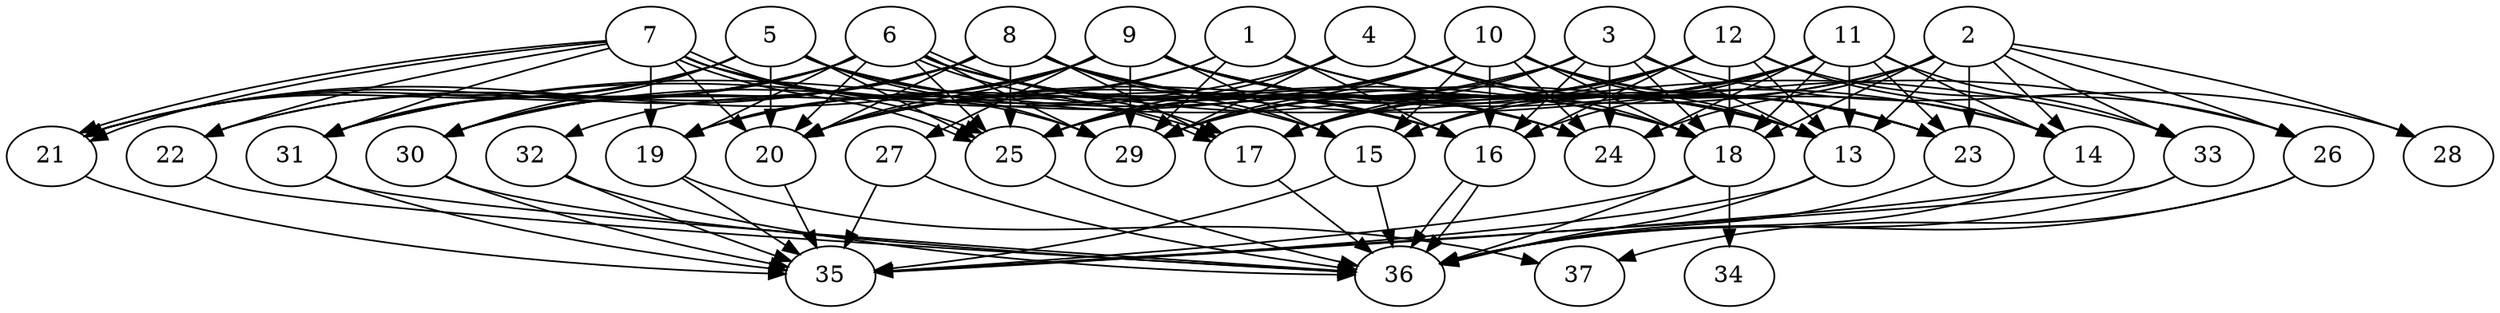 // DAG (tier=3-complex, mode=compute, n=37, ccr=0.467, fat=0.815, density=0.755, regular=0.381, jump=0.222, mindata=1048576, maxdata=16777216)
// DAG automatically generated by daggen at Sun Aug 24 16:33:34 2025
// /home/ermia/Project/Environments/daggen/bin/daggen --dot --ccr 0.467 --fat 0.815 --regular 0.381 --density 0.755 --jump 0.222 --mindata 1048576 --maxdata 16777216 -n 37 
digraph G {
  1 [size="3843227771220946432", alpha="0.15", expect_size="1921613885610473216"]
  1 -> 13 [size ="1632444088320000"]
  1 -> 16 [size ="1632444088320000"]
  1 -> 19 [size ="1632444088320000"]
  1 -> 20 [size ="1632444088320000"]
  1 -> 23 [size ="1632444088320000"]
  1 -> 29 [size ="1632444088320000"]
  2 [size="2069591217544364032000", alpha="0.11", expect_size="1034795608772182016000"]
  2 -> 13 [size ="1299211039539200"]
  2 -> 14 [size ="1299211039539200"]
  2 -> 17 [size ="1299211039539200"]
  2 -> 18 [size ="1299211039539200"]
  2 -> 23 [size ="1299211039539200"]
  2 -> 24 [size ="1299211039539200"]
  2 -> 25 [size ="1299211039539200"]
  2 -> 26 [size ="1299211039539200"]
  2 -> 28 [size ="1299211039539200"]
  2 -> 33 [size ="1299211039539200"]
  3 [size="2337302235907620864000", alpha="0.10", expect_size="1168651117953810432000"]
  3 -> 13 [size ="1408964021452800"]
  3 -> 16 [size ="1408964021452800"]
  3 -> 17 [size ="1408964021452800"]
  3 -> 18 [size ="1408964021452800"]
  3 -> 24 [size ="1408964021452800"]
  3 -> 28 [size ="1408964021452800"]
  3 -> 29 [size ="1408964021452800"]
  3 -> 31 [size ="1408964021452800"]
  4 [size="91353578025146768", alpha="0.10", expect_size="45676789012573384"]
  4 -> 13 [size ="1798418267635712"]
  4 -> 18 [size ="1798418267635712"]
  4 -> 23 [size ="1798418267635712"]
  4 -> 25 [size ="1798418267635712"]
  4 -> 29 [size ="1798418267635712"]
  4 -> 30 [size ="1798418267635712"]
  5 [size="3159646095999500288000", alpha="0.01", expect_size="1579823047999750144000"]
  5 -> 13 [size ="1722591425331200"]
  5 -> 15 [size ="1722591425331200"]
  5 -> 17 [size ="1722591425331200"]
  5 -> 20 [size ="1722591425331200"]
  5 -> 21 [size ="1722591425331200"]
  5 -> 25 [size ="1722591425331200"]
  5 -> 29 [size ="1722591425331200"]
  5 -> 30 [size ="1722591425331200"]
  5 -> 31 [size ="1722591425331200"]
  6 [size="3160623051593532", alpha="0.15", expect_size="1580311525796766"]
  6 -> 16 [size ="69675140513792"]
  6 -> 17 [size ="69675140513792"]
  6 -> 17 [size ="69675140513792"]
  6 -> 19 [size ="69675140513792"]
  6 -> 20 [size ="69675140513792"]
  6 -> 21 [size ="69675140513792"]
  6 -> 22 [size ="69675140513792"]
  6 -> 24 [size ="69675140513792"]
  6 -> 25 [size ="69675140513792"]
  6 -> 29 [size ="69675140513792"]
  6 -> 30 [size ="69675140513792"]
  6 -> 31 [size ="69675140513792"]
  6 -> 33 [size ="69675140513792"]
  7 [size="15924994903046234", alpha="0.18", expect_size="7962497451523117"]
  7 -> 16 [size ="481089428652032"]
  7 -> 18 [size ="481089428652032"]
  7 -> 19 [size ="481089428652032"]
  7 -> 20 [size ="481089428652032"]
  7 -> 21 [size ="481089428652032"]
  7 -> 21 [size ="481089428652032"]
  7 -> 22 [size ="481089428652032"]
  7 -> 25 [size ="481089428652032"]
  7 -> 25 [size ="481089428652032"]
  7 -> 29 [size ="481089428652032"]
  7 -> 31 [size ="481089428652032"]
  8 [size="1809425698390016000000", alpha="0.11", expect_size="904712849195008000000"]
  8 -> 15 [size ="1187910778880000"]
  8 -> 16 [size ="1187910778880000"]
  8 -> 17 [size ="1187910778880000"]
  8 -> 18 [size ="1187910778880000"]
  8 -> 20 [size ="1187910778880000"]
  8 -> 21 [size ="1187910778880000"]
  8 -> 22 [size ="1187910778880000"]
  8 -> 24 [size ="1187910778880000"]
  8 -> 25 [size ="1187910778880000"]
  8 -> 26 [size ="1187910778880000"]
  8 -> 30 [size ="1187910778880000"]
  8 -> 32 [size ="1187910778880000"]
  9 [size="17982402417219362", alpha="0.04", expect_size="8991201208609681"]
  9 -> 13 [size ="515742365646848"]
  9 -> 14 [size ="515742365646848"]
  9 -> 15 [size ="515742365646848"]
  9 -> 18 [size ="515742365646848"]
  9 -> 19 [size ="515742365646848"]
  9 -> 20 [size ="515742365646848"]
  9 -> 21 [size ="515742365646848"]
  9 -> 23 [size ="515742365646848"]
  9 -> 24 [size ="515742365646848"]
  9 -> 27 [size ="515742365646848"]
  9 -> 29 [size ="515742365646848"]
  9 -> 30 [size ="515742365646848"]
  10 [size="2866864041437276672", alpha="0.12", expect_size="1433432020718638336"]
  10 -> 13 [size ="1571241609658368"]
  10 -> 14 [size ="1571241609658368"]
  10 -> 15 [size ="1571241609658368"]
  10 -> 16 [size ="1571241609658368"]
  10 -> 18 [size ="1571241609658368"]
  10 -> 19 [size ="1571241609658368"]
  10 -> 23 [size ="1571241609658368"]
  10 -> 24 [size ="1571241609658368"]
  10 -> 25 [size ="1571241609658368"]
  10 -> 29 [size ="1571241609658368"]
  10 -> 31 [size ="1571241609658368"]
  11 [size="182321206924158720", alpha="0.00", expect_size="91160603462079360"]
  11 -> 13 [size ="70110987419648"]
  11 -> 14 [size ="70110987419648"]
  11 -> 15 [size ="70110987419648"]
  11 -> 16 [size ="70110987419648"]
  11 -> 18 [size ="70110987419648"]
  11 -> 20 [size ="70110987419648"]
  11 -> 23 [size ="70110987419648"]
  11 -> 24 [size ="70110987419648"]
  11 -> 29 [size ="70110987419648"]
  11 -> 33 [size ="70110987419648"]
  12 [size="39393240861680632", alpha="0.11", expect_size="19696620430840316"]
  12 -> 13 [size ="1167435939971072"]
  12 -> 14 [size ="1167435939971072"]
  12 -> 15 [size ="1167435939971072"]
  12 -> 16 [size ="1167435939971072"]
  12 -> 17 [size ="1167435939971072"]
  12 -> 18 [size ="1167435939971072"]
  12 -> 20 [size ="1167435939971072"]
  12 -> 25 [size ="1167435939971072"]
  12 -> 26 [size ="1167435939971072"]
  13 [size="3863050964704192512", alpha="0.18", expect_size="1931525482352096256"]
  13 -> 35 [size ="1361321098477568"]
  13 -> 36 [size ="1361321098477568"]
  14 [size="979304818084687616", alpha="0.00", expect_size="489652409042343808"]
  14 -> 35 [size ="869673197371392"]
  14 -> 36 [size ="869673197371392"]
  15 [size="59222396124644224", alpha="0.09", expect_size="29611198062322112"]
  15 -> 35 [size ="1276966288228352"]
  15 -> 36 [size ="1276966288228352"]
  16 [size="525175411655906432", alpha="0.17", expect_size="262587705827953216"]
  16 -> 36 [size ="408462160822272"]
  16 -> 36 [size ="408462160822272"]
  17 [size="2910506355895165779968", alpha="0.13", expect_size="1455253177947582889984"]
  17 -> 36 [size ="1630806204219392"]
  18 [size="77947776938417984", alpha="0.19", expect_size="38973888469208992"]
  18 -> 34 [size ="1560010714775552"]
  18 -> 35 [size ="1560010714775552"]
  18 -> 36 [size ="1560010714775552"]
  19 [size="1503282047598890240", alpha="0.08", expect_size="751641023799445120"]
  19 -> 35 [size ="1122940171059200"]
  19 -> 37 [size ="1122940171059200"]
  20 [size="2422441611297355264", alpha="0.12", expect_size="1211220805648677632"]
  20 -> 35 [size ="1575147454595072"]
  21 [size="15017351343278754", alpha="0.19", expect_size="7508675671639377"]
  21 -> 35 [size ="367958983442432"]
  22 [size="25199318635861796", alpha="0.12", expect_size="12599659317930898"]
  22 -> 36 [size ="1752289689731072"]
  23 [size="4224715001249439744", alpha="0.04", expect_size="2112357500624719872"]
  23 -> 36 [size ="1483860869120000"]
  24 [size="2738961011506967", alpha="0.03", expect_size="1369480505753483"]
  25 [size="3113374263872038", alpha="0.03", expect_size="1556687131936019"]
  25 -> 36 [size ="308364970033152"]
  26 [size="16748828521746834", alpha="0.09", expect_size="8374414260873417"]
  26 -> 36 [size ="1441547732123648"]
  26 -> 37 [size ="1441547732123648"]
  27 [size="477888955992244224000", alpha="0.05", expect_size="238944477996122112000"]
  27 -> 35 [size ="488999013580800"]
  27 -> 36 [size ="488999013580800"]
  28 [size="630971692722709069824", alpha="0.17", expect_size="315485846361354534912"]
  29 [size="512358068325241088", alpha="0.06", expect_size="256179034162620544"]
  30 [size="25442202834213768", alpha="0.05", expect_size="12721101417106884"]
  30 -> 35 [size ="488358753075200"]
  30 -> 36 [size ="488358753075200"]
  31 [size="3487492759696043520", alpha="0.00", expect_size="1743746379848021760"]
  31 -> 35 [size ="1216026037452800"]
  31 -> 36 [size ="1216026037452800"]
  32 [size="3458044481678408192", alpha="0.06", expect_size="1729022240839204096"]
  32 -> 35 [size ="2228222355832832"]
  32 -> 36 [size ="2228222355832832"]
  33 [size="608420554080256000000", alpha="0.05", expect_size="304210277040128000000"]
  33 -> 35 [size ="574415175680000"]
  33 -> 36 [size ="574415175680000"]
  34 [size="15195379441617150", alpha="0.09", expect_size="7597689720808575"]
  35 [size="37064886299943136", alpha="0.02", expect_size="18532443149971568"]
  36 [size="781247246155665024", alpha="0.16", expect_size="390623623077832512"]
  37 [size="2992677599560763179008", alpha="0.06", expect_size="1496338799780381589504"]
}